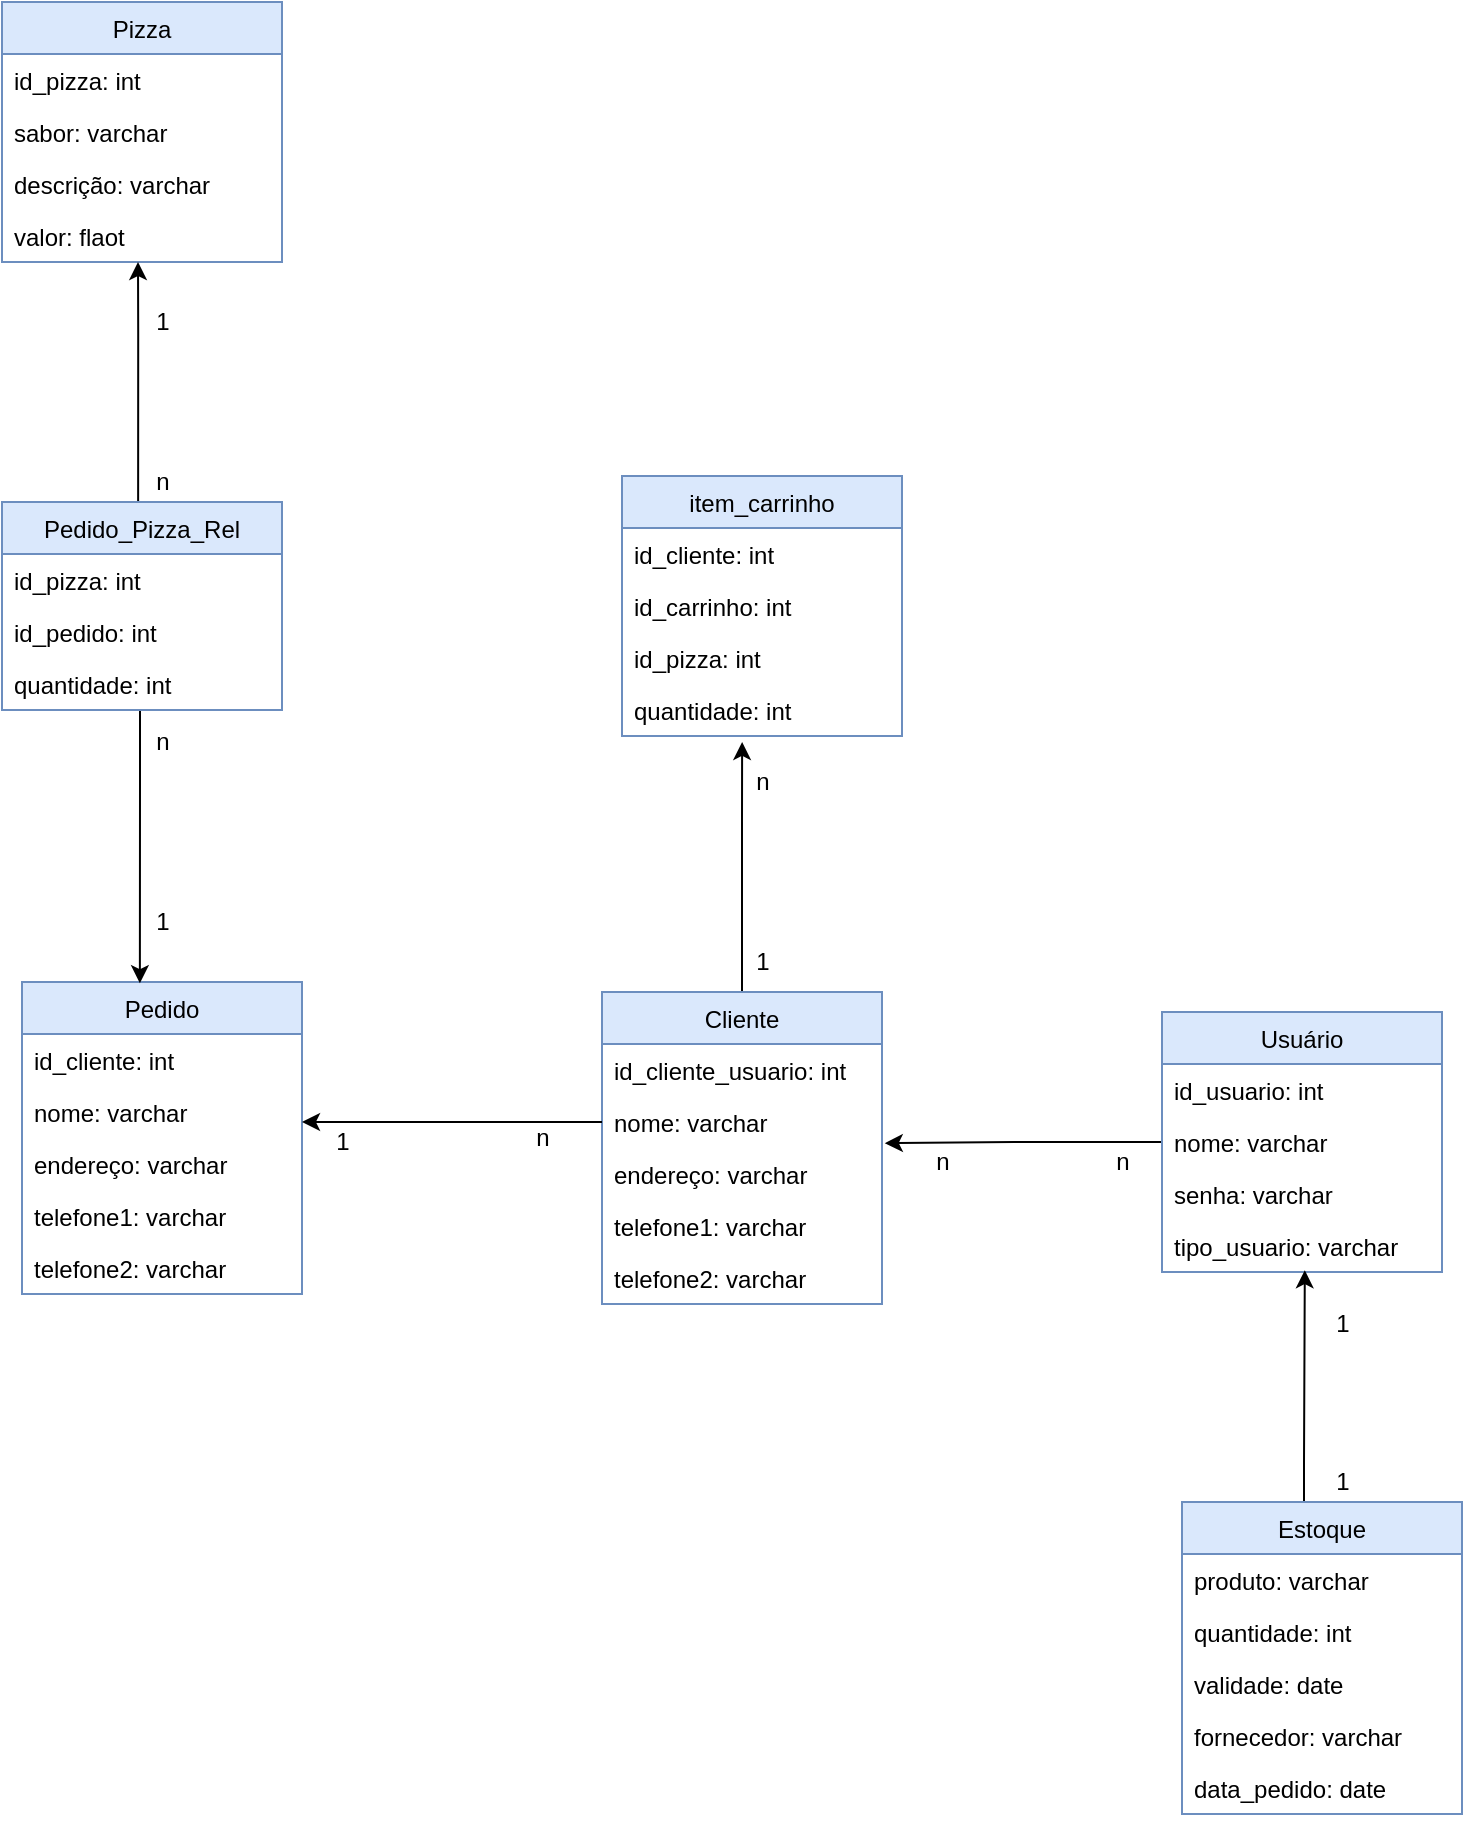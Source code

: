 <mxfile version="14.9.8" type="device"><diagram id="JavChJw2m7sz6cSIEMdC" name="Page-1"><mxGraphModel dx="1021" dy="1710" grid="1" gridSize="10" guides="1" tooltips="1" connect="1" arrows="1" fold="1" page="1" pageScale="1" pageWidth="827" pageHeight="1169" math="0" shadow="0"><root><mxCell id="0"/><mxCell id="1" parent="0"/><mxCell id="MI4Dwp1jmNWDSvbhthyC-1" value="Pedido" style="swimlane;fontStyle=0;childLayout=stackLayout;horizontal=1;startSize=26;fillColor=#dae8fc;horizontalStack=0;resizeParent=1;resizeParentMax=0;resizeLast=0;collapsible=1;marginBottom=0;strokeColor=#6c8ebf;" vertex="1" parent="1"><mxGeometry x="60" y="380" width="140" height="156" as="geometry"/></mxCell><mxCell id="MI4Dwp1jmNWDSvbhthyC-2" value="id_cliente: int" style="text;strokeColor=none;fillColor=none;align=left;verticalAlign=top;spacingLeft=4;spacingRight=4;overflow=hidden;rotatable=0;points=[[0,0.5],[1,0.5]];portConstraint=eastwest;" vertex="1" parent="MI4Dwp1jmNWDSvbhthyC-1"><mxGeometry y="26" width="140" height="26" as="geometry"/></mxCell><mxCell id="MI4Dwp1jmNWDSvbhthyC-3" value="nome: varchar" style="text;strokeColor=none;fillColor=none;align=left;verticalAlign=top;spacingLeft=4;spacingRight=4;overflow=hidden;rotatable=0;points=[[0,0.5],[1,0.5]];portConstraint=eastwest;" vertex="1" parent="MI4Dwp1jmNWDSvbhthyC-1"><mxGeometry y="52" width="140" height="26" as="geometry"/></mxCell><mxCell id="MI4Dwp1jmNWDSvbhthyC-32" value="endereço: varchar" style="text;strokeColor=none;fillColor=none;align=left;verticalAlign=top;spacingLeft=4;spacingRight=4;overflow=hidden;rotatable=0;points=[[0,0.5],[1,0.5]];portConstraint=eastwest;" vertex="1" parent="MI4Dwp1jmNWDSvbhthyC-1"><mxGeometry y="78" width="140" height="26" as="geometry"/></mxCell><mxCell id="MI4Dwp1jmNWDSvbhthyC-33" value="telefone1: varchar" style="text;strokeColor=none;fillColor=none;align=left;verticalAlign=top;spacingLeft=4;spacingRight=4;overflow=hidden;rotatable=0;points=[[0,0.5],[1,0.5]];portConstraint=eastwest;" vertex="1" parent="MI4Dwp1jmNWDSvbhthyC-1"><mxGeometry y="104" width="140" height="26" as="geometry"/></mxCell><mxCell id="MI4Dwp1jmNWDSvbhthyC-34" value="telefone2: varchar" style="text;strokeColor=none;fillColor=none;align=left;verticalAlign=top;spacingLeft=4;spacingRight=4;overflow=hidden;rotatable=0;points=[[0,0.5],[1,0.5]];portConstraint=eastwest;" vertex="1" parent="MI4Dwp1jmNWDSvbhthyC-1"><mxGeometry y="130" width="140" height="26" as="geometry"/></mxCell><mxCell id="MI4Dwp1jmNWDSvbhthyC-113" style="edgeStyle=orthogonalEdgeStyle;rounded=0;orthogonalLoop=1;jettySize=auto;html=1;entryX=0.429;entryY=1.115;entryDx=0;entryDy=0;entryPerimeter=0;" edge="1" parent="1" source="MI4Dwp1jmNWDSvbhthyC-5" target="MI4Dwp1jmNWDSvbhthyC-111"><mxGeometry relative="1" as="geometry"><Array as="points"><mxPoint x="420" y="300"/><mxPoint x="420" y="300"/></Array></mxGeometry></mxCell><mxCell id="MI4Dwp1jmNWDSvbhthyC-5" value="Cliente" style="swimlane;fontStyle=0;childLayout=stackLayout;horizontal=1;startSize=26;fillColor=#dae8fc;horizontalStack=0;resizeParent=1;resizeParentMax=0;resizeLast=0;collapsible=1;marginBottom=0;strokeColor=#6c8ebf;" vertex="1" parent="1"><mxGeometry x="350" y="385" width="140" height="156" as="geometry"/></mxCell><mxCell id="MI4Dwp1jmNWDSvbhthyC-43" value="id_cliente_usuario: int" style="text;strokeColor=none;fillColor=none;align=left;verticalAlign=top;spacingLeft=4;spacingRight=4;overflow=hidden;rotatable=0;points=[[0,0.5],[1,0.5]];portConstraint=eastwest;" vertex="1" parent="MI4Dwp1jmNWDSvbhthyC-5"><mxGeometry y="26" width="140" height="26" as="geometry"/></mxCell><mxCell id="MI4Dwp1jmNWDSvbhthyC-7" value="nome: varchar" style="text;strokeColor=none;fillColor=none;align=left;verticalAlign=top;spacingLeft=4;spacingRight=4;overflow=hidden;rotatable=0;points=[[0,0.5],[1,0.5]];portConstraint=eastwest;" vertex="1" parent="MI4Dwp1jmNWDSvbhthyC-5"><mxGeometry y="52" width="140" height="26" as="geometry"/></mxCell><mxCell id="MI4Dwp1jmNWDSvbhthyC-8" value="endereço: varchar" style="text;strokeColor=none;fillColor=none;align=left;verticalAlign=top;spacingLeft=4;spacingRight=4;overflow=hidden;rotatable=0;points=[[0,0.5],[1,0.5]];portConstraint=eastwest;" vertex="1" parent="MI4Dwp1jmNWDSvbhthyC-5"><mxGeometry y="78" width="140" height="26" as="geometry"/></mxCell><mxCell id="MI4Dwp1jmNWDSvbhthyC-30" value="telefone1: varchar" style="text;strokeColor=none;fillColor=none;align=left;verticalAlign=top;spacingLeft=4;spacingRight=4;overflow=hidden;rotatable=0;points=[[0,0.5],[1,0.5]];portConstraint=eastwest;" vertex="1" parent="MI4Dwp1jmNWDSvbhthyC-5"><mxGeometry y="104" width="140" height="26" as="geometry"/></mxCell><mxCell id="MI4Dwp1jmNWDSvbhthyC-31" value="telefone2: varchar" style="text;strokeColor=none;fillColor=none;align=left;verticalAlign=top;spacingLeft=4;spacingRight=4;overflow=hidden;rotatable=0;points=[[0,0.5],[1,0.5]];portConstraint=eastwest;" vertex="1" parent="MI4Dwp1jmNWDSvbhthyC-5"><mxGeometry y="130" width="140" height="26" as="geometry"/></mxCell><mxCell id="MI4Dwp1jmNWDSvbhthyC-73" style="edgeStyle=orthogonalEdgeStyle;rounded=0;orthogonalLoop=1;jettySize=auto;html=1;entryX=1.01;entryY=-0.093;entryDx=0;entryDy=0;entryPerimeter=0;" edge="1" parent="1" source="MI4Dwp1jmNWDSvbhthyC-9" target="MI4Dwp1jmNWDSvbhthyC-8"><mxGeometry relative="1" as="geometry"><mxPoint x="490" y="463" as="targetPoint"/><Array as="points"><mxPoint x="556" y="460"/><mxPoint x="481" y="461"/></Array></mxGeometry></mxCell><mxCell id="MI4Dwp1jmNWDSvbhthyC-9" value="Usuário" style="swimlane;fontStyle=0;childLayout=stackLayout;horizontal=1;startSize=26;fillColor=#dae8fc;horizontalStack=0;resizeParent=1;resizeParentMax=0;resizeLast=0;collapsible=1;marginBottom=0;strokeColor=#6c8ebf;" vertex="1" parent="1"><mxGeometry x="630" y="395" width="140" height="130" as="geometry"/></mxCell><mxCell id="MI4Dwp1jmNWDSvbhthyC-42" value="id_usuario: int" style="text;strokeColor=none;fillColor=none;align=left;verticalAlign=top;spacingLeft=4;spacingRight=4;overflow=hidden;rotatable=0;points=[[0,0.5],[1,0.5]];portConstraint=eastwest;" vertex="1" parent="MI4Dwp1jmNWDSvbhthyC-9"><mxGeometry y="26" width="140" height="26" as="geometry"/></mxCell><mxCell id="MI4Dwp1jmNWDSvbhthyC-10" value="nome: varchar" style="text;strokeColor=none;fillColor=none;align=left;verticalAlign=top;spacingLeft=4;spacingRight=4;overflow=hidden;rotatable=0;points=[[0,0.5],[1,0.5]];portConstraint=eastwest;" vertex="1" parent="MI4Dwp1jmNWDSvbhthyC-9"><mxGeometry y="52" width="140" height="26" as="geometry"/></mxCell><mxCell id="MI4Dwp1jmNWDSvbhthyC-11" value="senha: varchar" style="text;strokeColor=none;fillColor=none;align=left;verticalAlign=top;spacingLeft=4;spacingRight=4;overflow=hidden;rotatable=0;points=[[0,0.5],[1,0.5]];portConstraint=eastwest;" vertex="1" parent="MI4Dwp1jmNWDSvbhthyC-9"><mxGeometry y="78" width="140" height="26" as="geometry"/></mxCell><mxCell id="MI4Dwp1jmNWDSvbhthyC-12" value="tipo_usuario: varchar" style="text;strokeColor=none;fillColor=none;align=left;verticalAlign=top;spacingLeft=4;spacingRight=4;overflow=hidden;rotatable=0;points=[[0,0.5],[1,0.5]];portConstraint=eastwest;" vertex="1" parent="MI4Dwp1jmNWDSvbhthyC-9"><mxGeometry y="104" width="140" height="26" as="geometry"/></mxCell><mxCell id="MI4Dwp1jmNWDSvbhthyC-78" style="edgeStyle=orthogonalEdgeStyle;rounded=0;orthogonalLoop=1;jettySize=auto;html=1;entryX=0.51;entryY=0.966;entryDx=0;entryDy=0;entryPerimeter=0;" edge="1" parent="1" source="MI4Dwp1jmNWDSvbhthyC-13" target="MI4Dwp1jmNWDSvbhthyC-12"><mxGeometry relative="1" as="geometry"><mxPoint x="710" y="512" as="targetPoint"/><Array as="points"><mxPoint x="701" y="620"/><mxPoint x="701" y="620"/></Array></mxGeometry></mxCell><mxCell id="MI4Dwp1jmNWDSvbhthyC-13" value="Estoque" style="swimlane;fontStyle=0;childLayout=stackLayout;horizontal=1;startSize=26;fillColor=#dae8fc;horizontalStack=0;resizeParent=1;resizeParentMax=0;resizeLast=0;collapsible=1;marginBottom=0;strokeColor=#6c8ebf;" vertex="1" parent="1"><mxGeometry x="640" y="640" width="140" height="156" as="geometry"/></mxCell><mxCell id="MI4Dwp1jmNWDSvbhthyC-14" value="produto: varchar" style="text;strokeColor=none;fillColor=none;align=left;verticalAlign=top;spacingLeft=4;spacingRight=4;overflow=hidden;rotatable=0;points=[[0,0.5],[1,0.5]];portConstraint=eastwest;" vertex="1" parent="MI4Dwp1jmNWDSvbhthyC-13"><mxGeometry y="26" width="140" height="26" as="geometry"/></mxCell><mxCell id="MI4Dwp1jmNWDSvbhthyC-15" value="quantidade: int" style="text;strokeColor=none;fillColor=none;align=left;verticalAlign=top;spacingLeft=4;spacingRight=4;overflow=hidden;rotatable=0;points=[[0,0.5],[1,0.5]];portConstraint=eastwest;" vertex="1" parent="MI4Dwp1jmNWDSvbhthyC-13"><mxGeometry y="52" width="140" height="26" as="geometry"/></mxCell><mxCell id="MI4Dwp1jmNWDSvbhthyC-39" value="validade: date" style="text;strokeColor=none;fillColor=none;align=left;verticalAlign=top;spacingLeft=4;spacingRight=4;overflow=hidden;rotatable=0;points=[[0,0.5],[1,0.5]];portConstraint=eastwest;" vertex="1" parent="MI4Dwp1jmNWDSvbhthyC-13"><mxGeometry y="78" width="140" height="26" as="geometry"/></mxCell><mxCell id="MI4Dwp1jmNWDSvbhthyC-16" value="fornecedor: varchar" style="text;strokeColor=none;fillColor=none;align=left;verticalAlign=top;spacingLeft=4;spacingRight=4;overflow=hidden;rotatable=0;points=[[0,0.5],[1,0.5]];portConstraint=eastwest;" vertex="1" parent="MI4Dwp1jmNWDSvbhthyC-13"><mxGeometry y="104" width="140" height="26" as="geometry"/></mxCell><mxCell id="MI4Dwp1jmNWDSvbhthyC-40" value="data_pedido: date" style="text;strokeColor=none;fillColor=none;align=left;verticalAlign=top;spacingLeft=4;spacingRight=4;overflow=hidden;rotatable=0;points=[[0,0.5],[1,0.5]];portConstraint=eastwest;" vertex="1" parent="MI4Dwp1jmNWDSvbhthyC-13"><mxGeometry y="130" width="140" height="26" as="geometry"/></mxCell><mxCell id="MI4Dwp1jmNWDSvbhthyC-21" value="Pizza" style="swimlane;fontStyle=0;childLayout=stackLayout;horizontal=1;startSize=26;fillColor=#dae8fc;horizontalStack=0;resizeParent=1;resizeParentMax=0;resizeLast=0;collapsible=1;marginBottom=0;strokeColor=#6c8ebf;" vertex="1" parent="1"><mxGeometry x="50" y="-110" width="140" height="130" as="geometry"/></mxCell><mxCell id="MI4Dwp1jmNWDSvbhthyC-22" value="id_pizza: int" style="text;strokeColor=none;fillColor=none;align=left;verticalAlign=top;spacingLeft=4;spacingRight=4;overflow=hidden;rotatable=0;points=[[0,0.5],[1,0.5]];portConstraint=eastwest;" vertex="1" parent="MI4Dwp1jmNWDSvbhthyC-21"><mxGeometry y="26" width="140" height="26" as="geometry"/></mxCell><mxCell id="MI4Dwp1jmNWDSvbhthyC-23" value="sabor: varchar" style="text;strokeColor=none;fillColor=none;align=left;verticalAlign=top;spacingLeft=4;spacingRight=4;overflow=hidden;rotatable=0;points=[[0,0.5],[1,0.5]];portConstraint=eastwest;" vertex="1" parent="MI4Dwp1jmNWDSvbhthyC-21"><mxGeometry y="52" width="140" height="26" as="geometry"/></mxCell><mxCell id="MI4Dwp1jmNWDSvbhthyC-24" value="descrição: varchar" style="text;strokeColor=none;fillColor=none;align=left;verticalAlign=top;spacingLeft=4;spacingRight=4;overflow=hidden;rotatable=0;points=[[0,0.5],[1,0.5]];portConstraint=eastwest;" vertex="1" parent="MI4Dwp1jmNWDSvbhthyC-21"><mxGeometry y="78" width="140" height="26" as="geometry"/></mxCell><mxCell id="MI4Dwp1jmNWDSvbhthyC-57" value="valor: flaot" style="text;strokeColor=none;fillColor=none;align=left;verticalAlign=top;spacingLeft=4;spacingRight=4;overflow=hidden;rotatable=0;points=[[0,0.5],[1,0.5]];portConstraint=eastwest;" vertex="1" parent="MI4Dwp1jmNWDSvbhthyC-21"><mxGeometry y="104" width="140" height="26" as="geometry"/></mxCell><mxCell id="MI4Dwp1jmNWDSvbhthyC-50" style="edgeStyle=orthogonalEdgeStyle;rounded=0;orthogonalLoop=1;jettySize=auto;html=1;" edge="1" parent="1" source="MI4Dwp1jmNWDSvbhthyC-7"><mxGeometry relative="1" as="geometry"><mxPoint x="200" y="450" as="targetPoint"/></mxGeometry></mxCell><mxCell id="MI4Dwp1jmNWDSvbhthyC-52" value="1" style="text;html=1;align=center;verticalAlign=middle;resizable=0;points=[];autosize=1;strokeColor=none;" vertex="1" parent="1"><mxGeometry x="210" y="450" width="20" height="20" as="geometry"/></mxCell><mxCell id="MI4Dwp1jmNWDSvbhthyC-53" value="n" style="text;html=1;align=center;verticalAlign=middle;resizable=0;points=[];autosize=1;strokeColor=none;" vertex="1" parent="1"><mxGeometry x="310" y="448" width="20" height="20" as="geometry"/></mxCell><mxCell id="MI4Dwp1jmNWDSvbhthyC-64" style="edgeStyle=orthogonalEdgeStyle;rounded=0;orthogonalLoop=1;jettySize=auto;html=1;entryX=0.421;entryY=0.004;entryDx=0;entryDy=0;entryPerimeter=0;" edge="1" parent="1" source="MI4Dwp1jmNWDSvbhthyC-58" target="MI4Dwp1jmNWDSvbhthyC-1"><mxGeometry relative="1" as="geometry"><mxPoint x="120" y="370" as="targetPoint"/><Array as="points"><mxPoint x="119" y="280"/><mxPoint x="119" y="280"/></Array></mxGeometry></mxCell><mxCell id="MI4Dwp1jmNWDSvbhthyC-70" style="edgeStyle=orthogonalEdgeStyle;rounded=0;orthogonalLoop=1;jettySize=auto;html=1;" edge="1" parent="1"><mxGeometry relative="1" as="geometry"><mxPoint x="118.059" y="155" as="sourcePoint"/><mxPoint x="118.0" y="20" as="targetPoint"/><Array as="points"><mxPoint x="118.0" y="55"/><mxPoint x="118.0" y="55"/></Array></mxGeometry></mxCell><mxCell id="MI4Dwp1jmNWDSvbhthyC-58" value="Pedido_Pizza_Rel" style="swimlane;fontStyle=0;childLayout=stackLayout;horizontal=1;startSize=26;fillColor=#dae8fc;horizontalStack=0;resizeParent=1;resizeParentMax=0;resizeLast=0;collapsible=1;marginBottom=0;strokeColor=#6c8ebf;" vertex="1" parent="1"><mxGeometry x="50" y="140" width="140" height="104" as="geometry"/></mxCell><mxCell id="MI4Dwp1jmNWDSvbhthyC-59" value="id_pizza: int" style="text;strokeColor=none;fillColor=none;align=left;verticalAlign=top;spacingLeft=4;spacingRight=4;overflow=hidden;rotatable=0;points=[[0,0.5],[1,0.5]];portConstraint=eastwest;" vertex="1" parent="MI4Dwp1jmNWDSvbhthyC-58"><mxGeometry y="26" width="140" height="26" as="geometry"/></mxCell><mxCell id="MI4Dwp1jmNWDSvbhthyC-60" value="id_pedido: int" style="text;strokeColor=none;fillColor=none;align=left;verticalAlign=top;spacingLeft=4;spacingRight=4;overflow=hidden;rotatable=0;points=[[0,0.5],[1,0.5]];portConstraint=eastwest;" vertex="1" parent="MI4Dwp1jmNWDSvbhthyC-58"><mxGeometry y="52" width="140" height="26" as="geometry"/></mxCell><mxCell id="MI4Dwp1jmNWDSvbhthyC-61" value="quantidade: int" style="text;strokeColor=none;fillColor=none;align=left;verticalAlign=top;spacingLeft=4;spacingRight=4;overflow=hidden;rotatable=0;points=[[0,0.5],[1,0.5]];portConstraint=eastwest;" vertex="1" parent="MI4Dwp1jmNWDSvbhthyC-58"><mxGeometry y="78" width="140" height="26" as="geometry"/></mxCell><mxCell id="MI4Dwp1jmNWDSvbhthyC-66" value="1" style="text;html=1;align=center;verticalAlign=middle;resizable=0;points=[];autosize=1;strokeColor=none;" vertex="1" parent="1"><mxGeometry x="120" y="340" width="20" height="20" as="geometry"/></mxCell><mxCell id="MI4Dwp1jmNWDSvbhthyC-71" value="n" style="text;html=1;align=center;verticalAlign=middle;resizable=0;points=[];autosize=1;strokeColor=none;" vertex="1" parent="1"><mxGeometry x="120" y="120" width="20" height="20" as="geometry"/></mxCell><mxCell id="MI4Dwp1jmNWDSvbhthyC-72" value="1" style="text;html=1;align=center;verticalAlign=middle;resizable=0;points=[];autosize=1;strokeColor=none;" vertex="1" parent="1"><mxGeometry x="120" y="40" width="20" height="20" as="geometry"/></mxCell><mxCell id="MI4Dwp1jmNWDSvbhthyC-76" value="n" style="text;html=1;align=center;verticalAlign=middle;resizable=0;points=[];autosize=1;strokeColor=none;" vertex="1" parent="1"><mxGeometry x="510" y="460" width="20" height="20" as="geometry"/></mxCell><mxCell id="MI4Dwp1jmNWDSvbhthyC-77" value="n" style="text;html=1;align=center;verticalAlign=middle;resizable=0;points=[];autosize=1;strokeColor=none;" vertex="1" parent="1"><mxGeometry x="600" y="460" width="20" height="20" as="geometry"/></mxCell><mxCell id="MI4Dwp1jmNWDSvbhthyC-79" value="1" style="text;html=1;align=center;verticalAlign=middle;resizable=0;points=[];autosize=1;strokeColor=none;" vertex="1" parent="1"><mxGeometry x="710" y="541" width="20" height="20" as="geometry"/></mxCell><mxCell id="MI4Dwp1jmNWDSvbhthyC-80" value="1" style="text;html=1;align=center;verticalAlign=middle;resizable=0;points=[];autosize=1;strokeColor=none;" vertex="1" parent="1"><mxGeometry x="710" y="620" width="20" height="20" as="geometry"/></mxCell><mxCell id="MI4Dwp1jmNWDSvbhthyC-104" value="item_carrinho" style="swimlane;fontStyle=0;childLayout=stackLayout;horizontal=1;startSize=26;fillColor=#dae8fc;horizontalStack=0;resizeParent=1;resizeParentMax=0;resizeLast=0;collapsible=1;marginBottom=0;strokeColor=#6c8ebf;" vertex="1" parent="1"><mxGeometry x="360" y="127" width="140" height="130" as="geometry"/></mxCell><mxCell id="MI4Dwp1jmNWDSvbhthyC-109" value="id_cliente: int" style="text;strokeColor=none;fillColor=none;align=left;verticalAlign=top;spacingLeft=4;spacingRight=4;overflow=hidden;rotatable=0;points=[[0,0.5],[1,0.5]];portConstraint=eastwest;" vertex="1" parent="MI4Dwp1jmNWDSvbhthyC-104"><mxGeometry y="26" width="140" height="26" as="geometry"/></mxCell><mxCell id="MI4Dwp1jmNWDSvbhthyC-108" value="id_carrinho: int" style="text;strokeColor=none;fillColor=none;align=left;verticalAlign=top;spacingLeft=4;spacingRight=4;overflow=hidden;rotatable=0;points=[[0,0.5],[1,0.5]];portConstraint=eastwest;" vertex="1" parent="MI4Dwp1jmNWDSvbhthyC-104"><mxGeometry y="52" width="140" height="26" as="geometry"/></mxCell><mxCell id="MI4Dwp1jmNWDSvbhthyC-110" value="id_pizza: int" style="text;strokeColor=none;fillColor=none;align=left;verticalAlign=top;spacingLeft=4;spacingRight=4;overflow=hidden;rotatable=0;points=[[0,0.5],[1,0.5]];portConstraint=eastwest;" vertex="1" parent="MI4Dwp1jmNWDSvbhthyC-104"><mxGeometry y="78" width="140" height="26" as="geometry"/></mxCell><mxCell id="MI4Dwp1jmNWDSvbhthyC-111" value="quantidade: int" style="text;strokeColor=none;fillColor=none;align=left;verticalAlign=top;spacingLeft=4;spacingRight=4;overflow=hidden;rotatable=0;points=[[0,0.5],[1,0.5]];portConstraint=eastwest;" vertex="1" parent="MI4Dwp1jmNWDSvbhthyC-104"><mxGeometry y="104" width="140" height="26" as="geometry"/></mxCell><mxCell id="MI4Dwp1jmNWDSvbhthyC-112" value="n" style="text;html=1;align=center;verticalAlign=middle;resizable=0;points=[];autosize=1;strokeColor=none;" vertex="1" parent="1"><mxGeometry x="120" y="250" width="20" height="20" as="geometry"/></mxCell><mxCell id="MI4Dwp1jmNWDSvbhthyC-114" value="1" style="text;html=1;align=center;verticalAlign=middle;resizable=0;points=[];autosize=1;strokeColor=none;" vertex="1" parent="1"><mxGeometry x="420" y="360" width="20" height="20" as="geometry"/></mxCell><mxCell id="MI4Dwp1jmNWDSvbhthyC-115" value="n" style="text;html=1;align=center;verticalAlign=middle;resizable=0;points=[];autosize=1;strokeColor=none;" vertex="1" parent="1"><mxGeometry x="420" y="270" width="20" height="20" as="geometry"/></mxCell></root></mxGraphModel></diagram></mxfile>